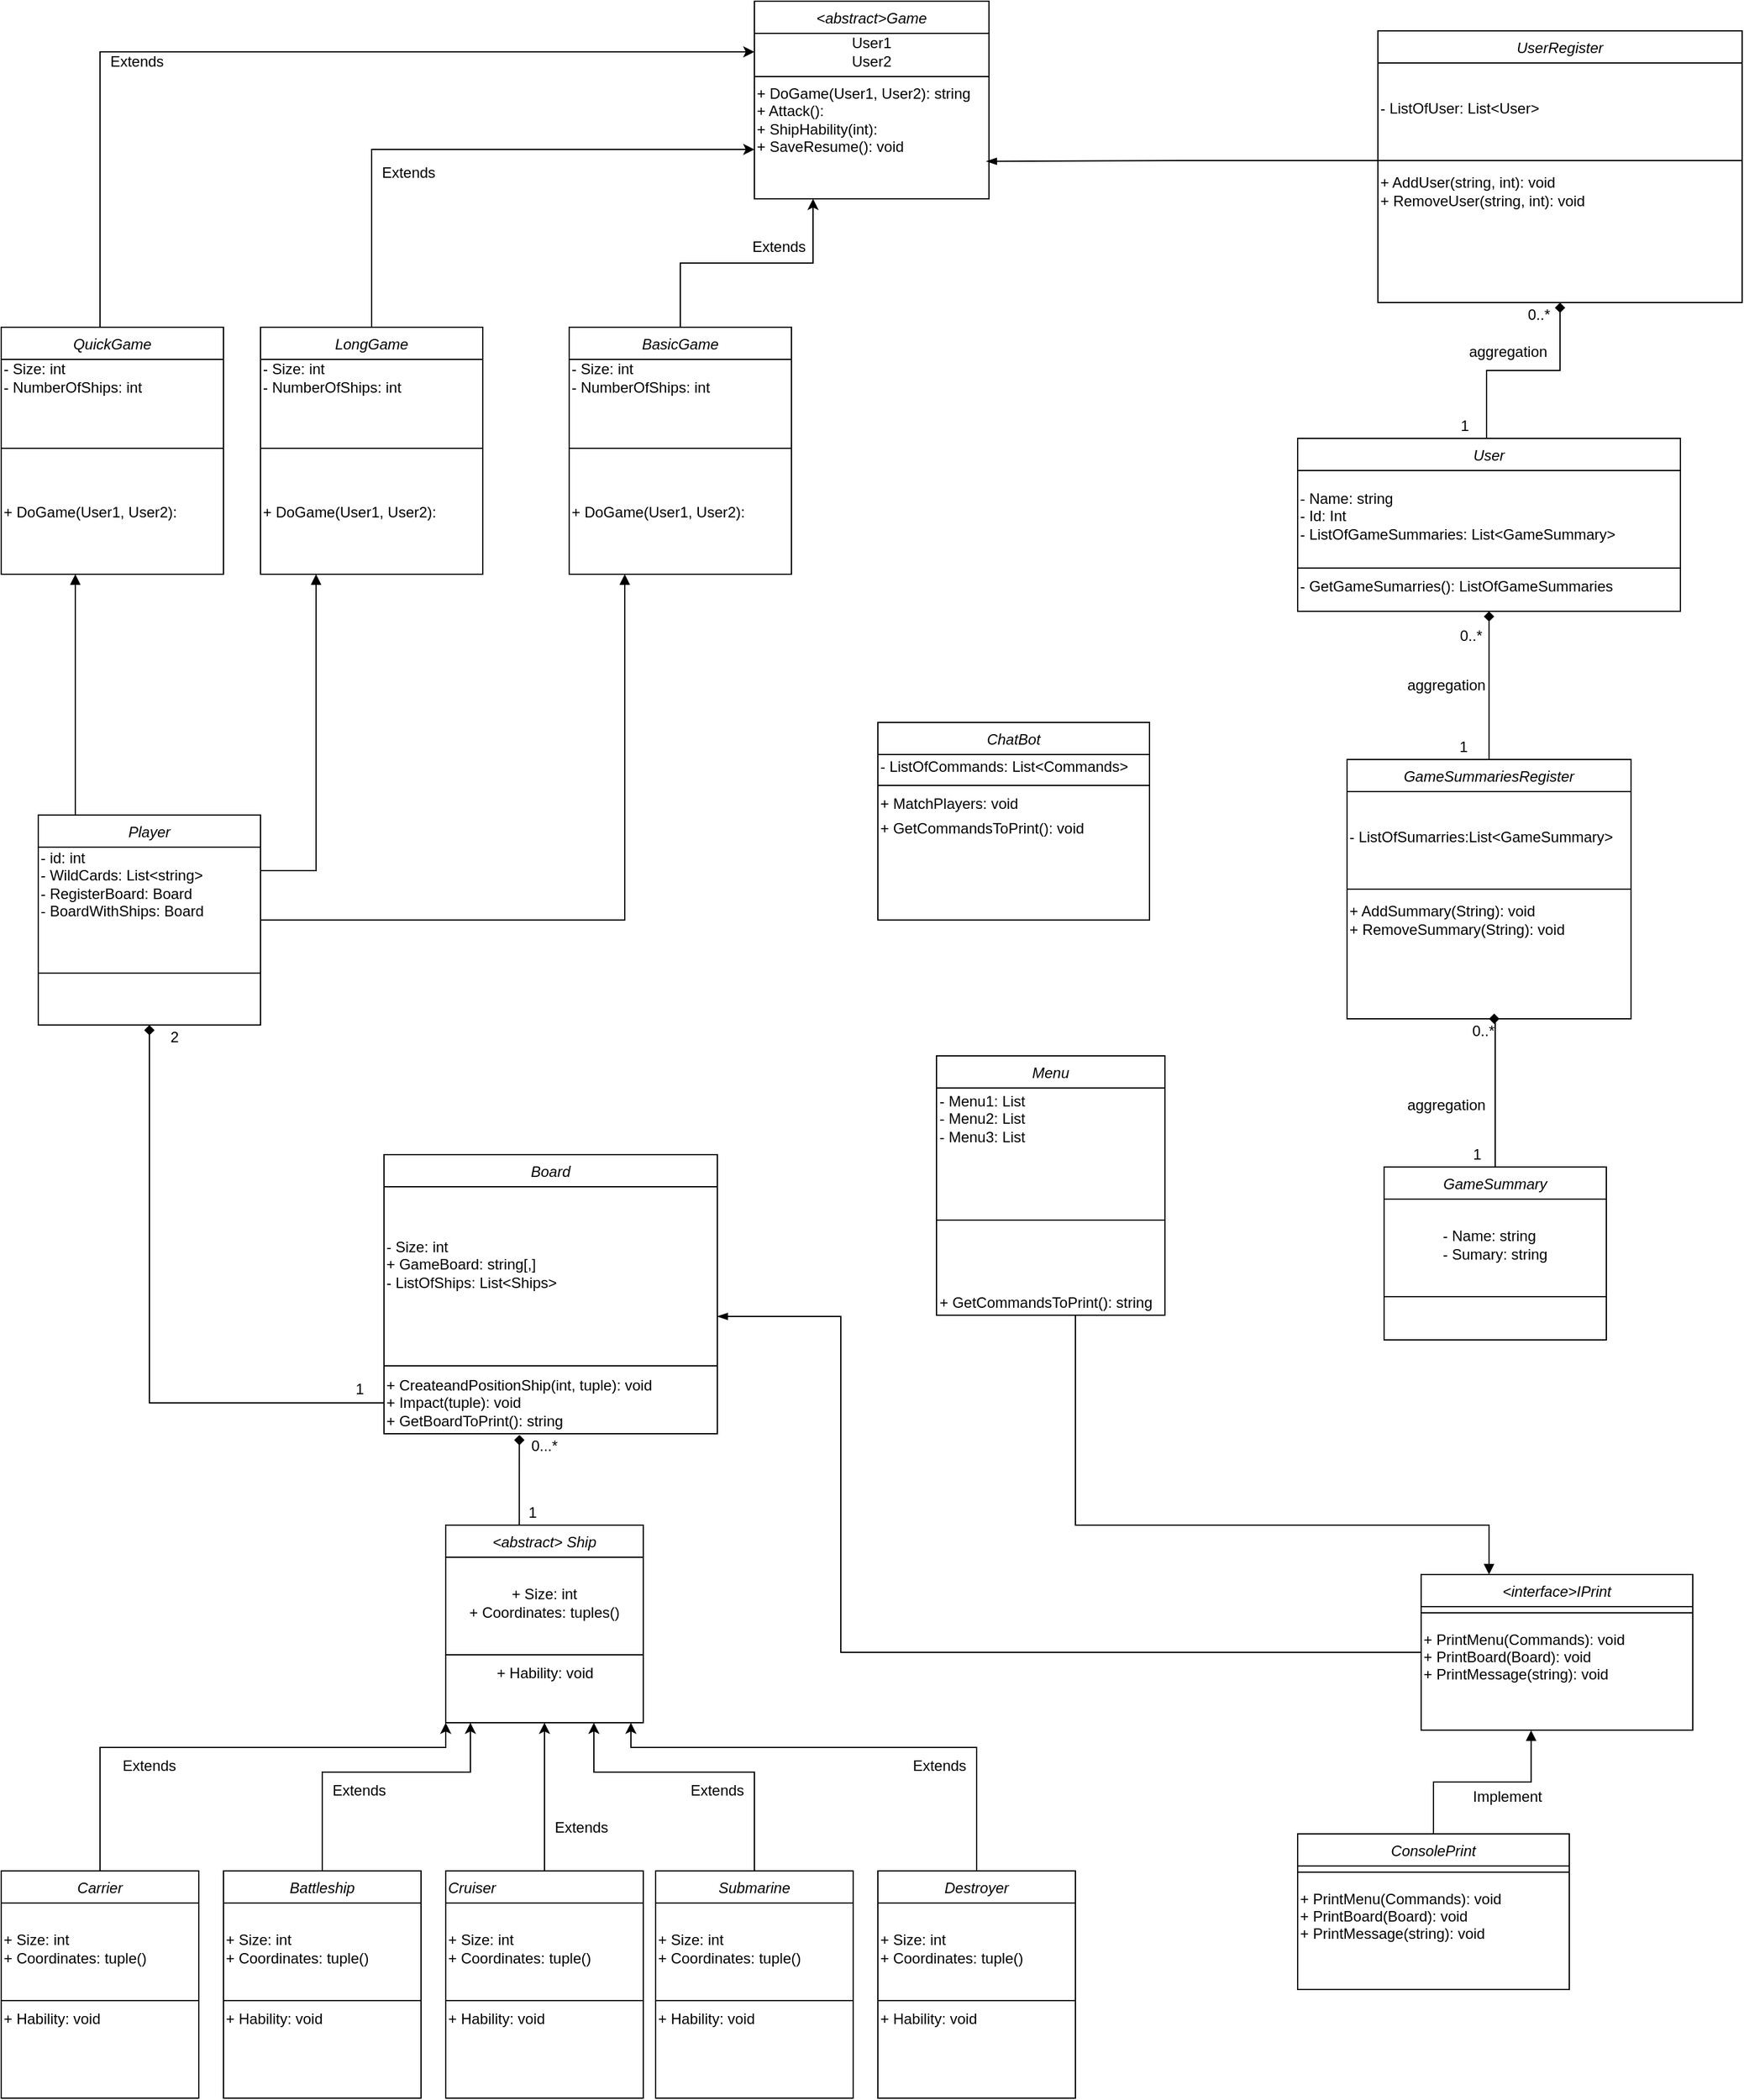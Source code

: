 <mxfile version="18.0.6" type="device"><diagram id="C5RBs43oDa-KdzZeNtuy" name="Page-1"><mxGraphModel dx="2391" dy="2247" grid="1" gridSize="10" guides="1" tooltips="1" connect="1" arrows="1" fold="1" page="1" pageScale="1" pageWidth="827" pageHeight="1169" math="0" shadow="0"><root><mxCell id="WIyWlLk6GJQsqaUBKTNV-0"/><mxCell id="WIyWlLk6GJQsqaUBKTNV-1" parent="WIyWlLk6GJQsqaUBKTNV-0"/><mxCell id="zkfFHV4jXpPFQw0GAbJ--0" value="Board" style="swimlane;fontStyle=2;align=center;verticalAlign=top;childLayout=stackLayout;horizontal=1;startSize=26;horizontalStack=0;resizeParent=1;resizeLast=0;collapsible=1;marginBottom=0;rounded=0;shadow=0;strokeWidth=1;" parent="WIyWlLk6GJQsqaUBKTNV-1" vertex="1"><mxGeometry x="-440" y="350" width="270" height="226" as="geometry"><mxRectangle x="230" y="140" width="160" height="26" as="alternateBounds"/></mxGeometry></mxCell><mxCell id="_jR7pd2ZoYahiFOHz9iY-16" value="&lt;div&gt;- Size: int&lt;/div&gt;&lt;div&gt;&lt;span&gt;+ GameBoard: string[,]&lt;/span&gt;&lt;/div&gt;&lt;div&gt;&lt;span&gt;- ListOfShips: List&amp;lt;Ships&amp;gt;&lt;/span&gt;&lt;/div&gt;&lt;div&gt;&lt;span&gt;&lt;br&gt;&lt;/span&gt;&lt;/div&gt;" style="text;html=1;strokeColor=none;fillColor=none;align=left;verticalAlign=middle;whiteSpace=wrap;rounded=0;" parent="zkfFHV4jXpPFQw0GAbJ--0" vertex="1"><mxGeometry y="26" width="270" height="140" as="geometry"/></mxCell><mxCell id="zkfFHV4jXpPFQw0GAbJ--4" value="" style="line;html=1;strokeWidth=1;align=left;verticalAlign=middle;spacingTop=-1;spacingLeft=3;spacingRight=3;rotatable=0;labelPosition=right;points=[];portConstraint=eastwest;" parent="zkfFHV4jXpPFQw0GAbJ--0" vertex="1"><mxGeometry y="166" width="270" height="10" as="geometry"/></mxCell><mxCell id="pnq5QTD34eQp9yMYSVU1-46" value="+ CreateandPositionShip(int, tuple): void&lt;br&gt;&lt;div style=&quot;&quot;&gt;+ Impact(tuple): void&lt;/div&gt;&lt;div style=&quot;&quot;&gt;+ GetBoardToPrint(): string&lt;/div&gt;" style="text;html=1;align=left;verticalAlign=middle;resizable=0;points=[];autosize=1;strokeColor=none;" parent="zkfFHV4jXpPFQw0GAbJ--0" vertex="1"><mxGeometry y="176" width="270" height="50" as="geometry"/></mxCell><mxCell id="pnq5QTD34eQp9yMYSVU1-64" style="edgeStyle=orthogonalEdgeStyle;rounded=0;orthogonalLoop=1;jettySize=auto;html=1;endArrow=diamond;endFill=1;entryX=0.406;entryY=1.019;entryDx=0;entryDy=0;entryPerimeter=0;" parent="WIyWlLk6GJQsqaUBKTNV-1" source="_jR7pd2ZoYahiFOHz9iY-22" target="pnq5QTD34eQp9yMYSVU1-46" edge="1"><mxGeometry relative="1" as="geometry"><mxPoint x="-310" y="580" as="targetPoint"/><Array as="points"><mxPoint x="-330" y="613"/></Array></mxGeometry></mxCell><mxCell id="_jR7pd2ZoYahiFOHz9iY-22" value="&lt;abstract&gt; Ship" style="swimlane;fontStyle=2;align=center;verticalAlign=top;childLayout=stackLayout;horizontal=1;startSize=26;horizontalStack=0;resizeParent=1;resizeLast=0;collapsible=1;marginBottom=0;rounded=0;shadow=0;strokeWidth=1;" parent="WIyWlLk6GJQsqaUBKTNV-1" vertex="1"><mxGeometry x="-390" y="650" width="160" height="160" as="geometry"><mxRectangle x="230" y="140" width="160" height="26" as="alternateBounds"/></mxGeometry></mxCell><mxCell id="_jR7pd2ZoYahiFOHz9iY-23" value="+ Size: int&lt;br&gt;+ Coordinates: tuples()" style="text;html=1;strokeColor=none;fillColor=none;align=center;verticalAlign=middle;whiteSpace=wrap;rounded=0;" parent="_jR7pd2ZoYahiFOHz9iY-22" vertex="1"><mxGeometry y="26" width="160" height="74" as="geometry"/></mxCell><mxCell id="_jR7pd2ZoYahiFOHz9iY-24" value="" style="line;html=1;strokeWidth=1;align=left;verticalAlign=middle;spacingTop=-1;spacingLeft=3;spacingRight=3;rotatable=0;labelPosition=right;points=[];portConstraint=eastwest;" parent="_jR7pd2ZoYahiFOHz9iY-22" vertex="1"><mxGeometry y="100" width="160" height="10" as="geometry"/></mxCell><mxCell id="_jR7pd2ZoYahiFOHz9iY-31" value="+ Hability: void" style="text;html=1;align=center;verticalAlign=middle;resizable=0;points=[];autosize=1;strokeColor=none;fillColor=none;" parent="_jR7pd2ZoYahiFOHz9iY-22" vertex="1"><mxGeometry y="110" width="160" height="20" as="geometry"/></mxCell><mxCell id="_jR7pd2ZoYahiFOHz9iY-53" style="edgeStyle=orthogonalEdgeStyle;rounded=0;orthogonalLoop=1;jettySize=auto;html=1;entryX=0;entryY=1;entryDx=0;entryDy=0;" parent="WIyWlLk6GJQsqaUBKTNV-1" source="_jR7pd2ZoYahiFOHz9iY-26" target="_jR7pd2ZoYahiFOHz9iY-22" edge="1"><mxGeometry relative="1" as="geometry"><Array as="points"><mxPoint x="-670" y="830"/><mxPoint x="-390" y="830"/></Array></mxGeometry></mxCell><mxCell id="_jR7pd2ZoYahiFOHz9iY-26" value="Carrier" style="swimlane;fontStyle=2;align=center;verticalAlign=top;childLayout=stackLayout;horizontal=1;startSize=26;horizontalStack=0;resizeParent=1;resizeLast=0;collapsible=1;marginBottom=0;rounded=0;shadow=0;strokeWidth=1;" parent="WIyWlLk6GJQsqaUBKTNV-1" vertex="1"><mxGeometry x="-750" y="930" width="160" height="184" as="geometry"><mxRectangle x="230" y="140" width="160" height="26" as="alternateBounds"/></mxGeometry></mxCell><mxCell id="_jR7pd2ZoYahiFOHz9iY-29" value="+ Size: int&lt;br&gt;+ Coordinates: tuple()" style="text;html=1;strokeColor=none;fillColor=none;align=left;verticalAlign=middle;whiteSpace=wrap;rounded=0;" parent="_jR7pd2ZoYahiFOHz9iY-26" vertex="1"><mxGeometry y="26" width="160" height="74" as="geometry"/></mxCell><mxCell id="_jR7pd2ZoYahiFOHz9iY-28" value="" style="line;html=1;strokeWidth=1;align=left;verticalAlign=middle;spacingTop=-1;spacingLeft=3;spacingRight=3;rotatable=0;labelPosition=right;points=[];portConstraint=eastwest;" parent="_jR7pd2ZoYahiFOHz9iY-26" vertex="1"><mxGeometry y="100" width="160" height="10" as="geometry"/></mxCell><mxCell id="_jR7pd2ZoYahiFOHz9iY-30" value="+ Hability: void" style="text;html=1;align=left;verticalAlign=middle;resizable=0;points=[];autosize=1;strokeColor=none;fillColor=none;" parent="_jR7pd2ZoYahiFOHz9iY-26" vertex="1"><mxGeometry y="110" width="160" height="20" as="geometry"/></mxCell><mxCell id="_jR7pd2ZoYahiFOHz9iY-54" style="edgeStyle=orthogonalEdgeStyle;rounded=0;orthogonalLoop=1;jettySize=auto;html=1;" parent="WIyWlLk6GJQsqaUBKTNV-1" source="_jR7pd2ZoYahiFOHz9iY-32" edge="1"><mxGeometry relative="1" as="geometry"><mxPoint x="-370" y="810" as="targetPoint"/><Array as="points"><mxPoint x="-490" y="850"/><mxPoint x="-370" y="850"/></Array></mxGeometry></mxCell><mxCell id="_jR7pd2ZoYahiFOHz9iY-32" value="Battleship" style="swimlane;fontStyle=2;align=center;verticalAlign=top;childLayout=stackLayout;horizontal=1;startSize=26;horizontalStack=0;resizeParent=1;resizeLast=0;collapsible=1;marginBottom=0;rounded=0;shadow=0;strokeWidth=1;" parent="WIyWlLk6GJQsqaUBKTNV-1" vertex="1"><mxGeometry x="-570" y="930" width="160" height="184" as="geometry"><mxRectangle x="230" y="140" width="160" height="26" as="alternateBounds"/></mxGeometry></mxCell><mxCell id="_jR7pd2ZoYahiFOHz9iY-33" value="+ Size: int&lt;br&gt;+ Coordinates: tuple()" style="text;html=1;strokeColor=none;fillColor=none;align=left;verticalAlign=middle;whiteSpace=wrap;rounded=0;" parent="_jR7pd2ZoYahiFOHz9iY-32" vertex="1"><mxGeometry y="26" width="160" height="74" as="geometry"/></mxCell><mxCell id="_jR7pd2ZoYahiFOHz9iY-34" value="" style="line;html=1;strokeWidth=1;align=left;verticalAlign=middle;spacingTop=-1;spacingLeft=3;spacingRight=3;rotatable=0;labelPosition=right;points=[];portConstraint=eastwest;" parent="_jR7pd2ZoYahiFOHz9iY-32" vertex="1"><mxGeometry y="100" width="160" height="10" as="geometry"/></mxCell><mxCell id="_jR7pd2ZoYahiFOHz9iY-35" value="+ Hability: void" style="text;html=1;align=left;verticalAlign=middle;resizable=0;points=[];autosize=1;strokeColor=none;fillColor=none;" parent="_jR7pd2ZoYahiFOHz9iY-32" vertex="1"><mxGeometry y="110" width="160" height="20" as="geometry"/></mxCell><mxCell id="_jR7pd2ZoYahiFOHz9iY-55" style="edgeStyle=orthogonalEdgeStyle;rounded=0;orthogonalLoop=1;jettySize=auto;html=1;entryX=0.5;entryY=1;entryDx=0;entryDy=0;" parent="WIyWlLk6GJQsqaUBKTNV-1" source="_jR7pd2ZoYahiFOHz9iY-36" target="_jR7pd2ZoYahiFOHz9iY-22" edge="1"><mxGeometry relative="1" as="geometry"/></mxCell><mxCell id="_jR7pd2ZoYahiFOHz9iY-36" value="Cruiser" style="swimlane;fontStyle=2;align=left;verticalAlign=top;childLayout=stackLayout;horizontal=1;startSize=26;horizontalStack=0;resizeParent=1;resizeLast=0;collapsible=1;marginBottom=0;rounded=0;shadow=0;strokeWidth=1;" parent="WIyWlLk6GJQsqaUBKTNV-1" vertex="1"><mxGeometry x="-390" y="930" width="160" height="184" as="geometry"><mxRectangle x="230" y="140" width="160" height="26" as="alternateBounds"/></mxGeometry></mxCell><mxCell id="_jR7pd2ZoYahiFOHz9iY-37" value="+ Size: int&lt;br&gt;+ Coordinates: tuple()" style="text;html=1;strokeColor=none;fillColor=none;align=left;verticalAlign=middle;whiteSpace=wrap;rounded=0;" parent="_jR7pd2ZoYahiFOHz9iY-36" vertex="1"><mxGeometry y="26" width="160" height="74" as="geometry"/></mxCell><mxCell id="_jR7pd2ZoYahiFOHz9iY-38" value="" style="line;html=1;strokeWidth=1;align=left;verticalAlign=middle;spacingTop=-1;spacingLeft=3;spacingRight=3;rotatable=0;labelPosition=right;points=[];portConstraint=eastwest;" parent="_jR7pd2ZoYahiFOHz9iY-36" vertex="1"><mxGeometry y="100" width="160" height="10" as="geometry"/></mxCell><mxCell id="_jR7pd2ZoYahiFOHz9iY-39" value="+ Hability: void" style="text;html=1;align=left;verticalAlign=middle;resizable=0;points=[];autosize=1;strokeColor=none;fillColor=none;" parent="_jR7pd2ZoYahiFOHz9iY-36" vertex="1"><mxGeometry y="110" width="160" height="20" as="geometry"/></mxCell><mxCell id="_jR7pd2ZoYahiFOHz9iY-56" style="edgeStyle=orthogonalEdgeStyle;rounded=0;orthogonalLoop=1;jettySize=auto;html=1;entryX=0.75;entryY=1;entryDx=0;entryDy=0;" parent="WIyWlLk6GJQsqaUBKTNV-1" source="_jR7pd2ZoYahiFOHz9iY-45" target="_jR7pd2ZoYahiFOHz9iY-22" edge="1"><mxGeometry relative="1" as="geometry"><Array as="points"><mxPoint x="-140" y="850"/><mxPoint x="-270" y="850"/></Array></mxGeometry></mxCell><mxCell id="_jR7pd2ZoYahiFOHz9iY-45" value="Submarine" style="swimlane;fontStyle=2;align=center;verticalAlign=top;childLayout=stackLayout;horizontal=1;startSize=26;horizontalStack=0;resizeParent=1;resizeLast=0;collapsible=1;marginBottom=0;rounded=0;shadow=0;strokeWidth=1;" parent="WIyWlLk6GJQsqaUBKTNV-1" vertex="1"><mxGeometry x="-220" y="930" width="160" height="184" as="geometry"><mxRectangle x="230" y="140" width="160" height="26" as="alternateBounds"/></mxGeometry></mxCell><mxCell id="_jR7pd2ZoYahiFOHz9iY-46" value="+ Size: int&lt;br&gt;+ Coordinates: tuple()" style="text;html=1;strokeColor=none;fillColor=none;align=left;verticalAlign=middle;whiteSpace=wrap;rounded=0;" parent="_jR7pd2ZoYahiFOHz9iY-45" vertex="1"><mxGeometry y="26" width="160" height="74" as="geometry"/></mxCell><mxCell id="_jR7pd2ZoYahiFOHz9iY-47" value="" style="line;html=1;strokeWidth=1;align=left;verticalAlign=middle;spacingTop=-1;spacingLeft=3;spacingRight=3;rotatable=0;labelPosition=right;points=[];portConstraint=eastwest;" parent="_jR7pd2ZoYahiFOHz9iY-45" vertex="1"><mxGeometry y="100" width="160" height="10" as="geometry"/></mxCell><mxCell id="_jR7pd2ZoYahiFOHz9iY-48" value="+ Hability: void" style="text;html=1;align=left;verticalAlign=middle;resizable=0;points=[];autosize=1;strokeColor=none;fillColor=none;" parent="_jR7pd2ZoYahiFOHz9iY-45" vertex="1"><mxGeometry y="110" width="160" height="20" as="geometry"/></mxCell><mxCell id="_jR7pd2ZoYahiFOHz9iY-57" style="edgeStyle=orthogonalEdgeStyle;rounded=0;orthogonalLoop=1;jettySize=auto;html=1;" parent="WIyWlLk6GJQsqaUBKTNV-1" source="_jR7pd2ZoYahiFOHz9iY-49" edge="1"><mxGeometry relative="1" as="geometry"><mxPoint x="-240" y="810" as="targetPoint"/><Array as="points"><mxPoint x="40" y="830"/><mxPoint x="-240" y="830"/></Array></mxGeometry></mxCell><mxCell id="_jR7pd2ZoYahiFOHz9iY-49" value="Destroyer" style="swimlane;fontStyle=2;align=center;verticalAlign=top;childLayout=stackLayout;horizontal=1;startSize=26;horizontalStack=0;resizeParent=1;resizeLast=0;collapsible=1;marginBottom=0;rounded=0;shadow=0;strokeWidth=1;" parent="WIyWlLk6GJQsqaUBKTNV-1" vertex="1"><mxGeometry x="-40" y="930" width="160" height="184" as="geometry"><mxRectangle x="230" y="140" width="160" height="26" as="alternateBounds"/></mxGeometry></mxCell><mxCell id="_jR7pd2ZoYahiFOHz9iY-50" value="+ Size: int&lt;br&gt;+ Coordinates: tuple()" style="text;html=1;strokeColor=none;fillColor=none;align=left;verticalAlign=middle;whiteSpace=wrap;rounded=0;" parent="_jR7pd2ZoYahiFOHz9iY-49" vertex="1"><mxGeometry y="26" width="160" height="74" as="geometry"/></mxCell><mxCell id="_jR7pd2ZoYahiFOHz9iY-51" value="" style="line;html=1;strokeWidth=1;align=left;verticalAlign=middle;spacingTop=-1;spacingLeft=3;spacingRight=3;rotatable=0;labelPosition=right;points=[];portConstraint=eastwest;" parent="_jR7pd2ZoYahiFOHz9iY-49" vertex="1"><mxGeometry y="100" width="160" height="10" as="geometry"/></mxCell><mxCell id="_jR7pd2ZoYahiFOHz9iY-52" value="+ Hability: void" style="text;html=1;align=left;verticalAlign=middle;resizable=0;points=[];autosize=1;strokeColor=none;fillColor=none;" parent="_jR7pd2ZoYahiFOHz9iY-49" vertex="1"><mxGeometry y="110" width="160" height="20" as="geometry"/></mxCell><mxCell id="_jR7pd2ZoYahiFOHz9iY-58" value="Extends" style="text;html=1;strokeColor=none;fillColor=none;align=center;verticalAlign=middle;whiteSpace=wrap;rounded=0;" parent="WIyWlLk6GJQsqaUBKTNV-1" vertex="1"><mxGeometry x="-660" y="830" width="60" height="30" as="geometry"/></mxCell><mxCell id="_jR7pd2ZoYahiFOHz9iY-84" value="UserRegister" style="swimlane;fontStyle=2;align=center;verticalAlign=top;childLayout=stackLayout;horizontal=1;startSize=26;horizontalStack=0;resizeParent=1;resizeLast=0;collapsible=1;marginBottom=0;rounded=0;shadow=0;strokeWidth=1;" parent="WIyWlLk6GJQsqaUBKTNV-1" vertex="1"><mxGeometry x="365" y="-560" width="295" height="220" as="geometry"><mxRectangle x="230" y="140" width="160" height="26" as="alternateBounds"/></mxGeometry></mxCell><mxCell id="_jR7pd2ZoYahiFOHz9iY-85" value="- ListOfUser: List&amp;lt;User&amp;gt;" style="text;html=1;strokeColor=none;fillColor=none;align=left;verticalAlign=middle;whiteSpace=wrap;rounded=0;" parent="_jR7pd2ZoYahiFOHz9iY-84" vertex="1"><mxGeometry y="26" width="295" height="74" as="geometry"/></mxCell><mxCell id="_jR7pd2ZoYahiFOHz9iY-86" value="" style="line;html=1;strokeWidth=1;align=left;verticalAlign=middle;spacingTop=-1;spacingLeft=3;spacingRight=3;rotatable=0;labelPosition=right;points=[];portConstraint=eastwest;" parent="_jR7pd2ZoYahiFOHz9iY-84" vertex="1"><mxGeometry y="100" width="295" height="10" as="geometry"/></mxCell><mxCell id="_jR7pd2ZoYahiFOHz9iY-87" value="+ AddUser(string, int): void&lt;br&gt;+ RemoveUser(string, int): void" style="text;html=1;align=left;verticalAlign=middle;resizable=0;points=[];autosize=1;strokeColor=none;fillColor=none;" parent="WIyWlLk6GJQsqaUBKTNV-1" vertex="1"><mxGeometry x="365" y="-445" width="180" height="30" as="geometry"/></mxCell><mxCell id="_jR7pd2ZoYahiFOHz9iY-101" style="edgeStyle=orthogonalEdgeStyle;rounded=0;orthogonalLoop=1;jettySize=auto;html=1;entryX=0.5;entryY=1;entryDx=0;entryDy=0;endArrow=diamond;endFill=1;" parent="WIyWlLk6GJQsqaUBKTNV-1" source="_jR7pd2ZoYahiFOHz9iY-95" target="_jR7pd2ZoYahiFOHz9iY-84" edge="1"><mxGeometry relative="1" as="geometry"><Array as="points"><mxPoint x="453" y="-285"/></Array></mxGeometry></mxCell><mxCell id="_jR7pd2ZoYahiFOHz9iY-95" value="User" style="swimlane;fontStyle=2;align=center;verticalAlign=top;childLayout=stackLayout;horizontal=1;startSize=26;horizontalStack=0;resizeParent=1;resizeLast=0;collapsible=1;marginBottom=0;rounded=0;shadow=0;strokeWidth=1;" parent="WIyWlLk6GJQsqaUBKTNV-1" vertex="1"><mxGeometry x="300" y="-230" width="310" height="140" as="geometry"><mxRectangle x="230" y="140" width="160" height="26" as="alternateBounds"/></mxGeometry></mxCell><mxCell id="_jR7pd2ZoYahiFOHz9iY-96" value="&lt;div&gt;&lt;span&gt;- Name: string&lt;/span&gt;&lt;/div&gt;&lt;div&gt;&lt;span&gt;- Id: Int&lt;/span&gt;&lt;/div&gt;- ListOfGameSummaries: List&amp;lt;GameSummary&amp;gt;" style="text;html=1;strokeColor=none;fillColor=none;align=left;verticalAlign=middle;whiteSpace=wrap;rounded=0;" parent="_jR7pd2ZoYahiFOHz9iY-95" vertex="1"><mxGeometry y="26" width="310" height="74" as="geometry"/></mxCell><mxCell id="_jR7pd2ZoYahiFOHz9iY-97" value="" style="line;html=1;strokeWidth=1;align=left;verticalAlign=middle;spacingTop=-1;spacingLeft=3;spacingRight=3;rotatable=0;labelPosition=right;points=[];portConstraint=eastwest;" parent="_jR7pd2ZoYahiFOHz9iY-95" vertex="1"><mxGeometry y="100" width="310" height="10" as="geometry"/></mxCell><mxCell id="_jR7pd2ZoYahiFOHz9iY-118" value="- GetGameSumarries(): ListOfGameSummaries" style="text;html=1;align=left;verticalAlign=middle;resizable=0;points=[];autosize=1;strokeColor=none;fillColor=none;" parent="_jR7pd2ZoYahiFOHz9iY-95" vertex="1"><mxGeometry y="110" width="310" height="20" as="geometry"/></mxCell><mxCell id="_jR7pd2ZoYahiFOHz9iY-102" value="0..*" style="text;html=1;align=center;verticalAlign=middle;resizable=0;points=[];autosize=1;strokeColor=none;fillColor=none;" parent="WIyWlLk6GJQsqaUBKTNV-1" vertex="1"><mxGeometry x="480" y="-340" width="30" height="20" as="geometry"/></mxCell><mxCell id="_jR7pd2ZoYahiFOHz9iY-103" value="1" style="text;html=1;align=center;verticalAlign=middle;resizable=0;points=[];autosize=1;strokeColor=none;fillColor=none;" parent="WIyWlLk6GJQsqaUBKTNV-1" vertex="1"><mxGeometry x="425" y="-250" width="20" height="20" as="geometry"/></mxCell><mxCell id="_jR7pd2ZoYahiFOHz9iY-104" value="aggregation" style="text;html=1;align=center;verticalAlign=middle;resizable=0;points=[];autosize=1;strokeColor=none;fillColor=none;" parent="WIyWlLk6GJQsqaUBKTNV-1" vertex="1"><mxGeometry x="430" y="-310" width="80" height="20" as="geometry"/></mxCell><mxCell id="_jR7pd2ZoYahiFOHz9iY-120" style="edgeStyle=orthogonalEdgeStyle;rounded=0;orthogonalLoop=1;jettySize=auto;html=1;entryX=0.5;entryY=1;entryDx=0;entryDy=0;endArrow=diamond;endFill=1;" parent="WIyWlLk6GJQsqaUBKTNV-1" source="_jR7pd2ZoYahiFOHz9iY-105" target="_jR7pd2ZoYahiFOHz9iY-95" edge="1"><mxGeometry relative="1" as="geometry"/></mxCell><mxCell id="_jR7pd2ZoYahiFOHz9iY-105" value="GameSummariesRegister" style="swimlane;fontStyle=2;align=center;verticalAlign=top;childLayout=stackLayout;horizontal=1;startSize=26;horizontalStack=0;resizeParent=1;resizeLast=0;collapsible=1;marginBottom=0;rounded=0;shadow=0;strokeWidth=1;" parent="WIyWlLk6GJQsqaUBKTNV-1" vertex="1"><mxGeometry x="340" y="30" width="230" height="210" as="geometry"><mxRectangle x="230" y="140" width="160" height="26" as="alternateBounds"/></mxGeometry></mxCell><mxCell id="_jR7pd2ZoYahiFOHz9iY-106" value="- ListOfSumarries:List&amp;lt;GameSummary&amp;gt;" style="text;html=1;strokeColor=none;fillColor=none;align=left;verticalAlign=middle;whiteSpace=wrap;rounded=0;" parent="_jR7pd2ZoYahiFOHz9iY-105" vertex="1"><mxGeometry y="26" width="230" height="74" as="geometry"/></mxCell><mxCell id="_jR7pd2ZoYahiFOHz9iY-107" value="" style="line;html=1;strokeWidth=1;align=left;verticalAlign=middle;spacingTop=-1;spacingLeft=3;spacingRight=3;rotatable=0;labelPosition=right;points=[];portConstraint=eastwest;" parent="_jR7pd2ZoYahiFOHz9iY-105" vertex="1"><mxGeometry y="100" width="230" height="10" as="geometry"/></mxCell><mxCell id="_jR7pd2ZoYahiFOHz9iY-108" value="+ AddSummary(String): void&lt;br&gt;+ RemoveSummary(String): void" style="text;html=1;align=left;verticalAlign=middle;resizable=0;points=[];autosize=1;strokeColor=none;fillColor=none;" parent="WIyWlLk6GJQsqaUBKTNV-1" vertex="1"><mxGeometry x="340" y="145" width="190" height="30" as="geometry"/></mxCell><mxCell id="_jR7pd2ZoYahiFOHz9iY-109" style="edgeStyle=orthogonalEdgeStyle;rounded=0;orthogonalLoop=1;jettySize=auto;html=1;entryX=0.5;entryY=1;entryDx=0;entryDy=0;endArrow=diamond;endFill=1;" parent="WIyWlLk6GJQsqaUBKTNV-1" source="_jR7pd2ZoYahiFOHz9iY-110" target="_jR7pd2ZoYahiFOHz9iY-105" edge="1"><mxGeometry relative="1" as="geometry"><Array as="points"><mxPoint x="460" y="240"/></Array></mxGeometry></mxCell><mxCell id="_jR7pd2ZoYahiFOHz9iY-110" value="GameSummary" style="swimlane;fontStyle=2;align=center;verticalAlign=top;childLayout=stackLayout;horizontal=1;startSize=26;horizontalStack=0;resizeParent=1;resizeLast=0;collapsible=1;marginBottom=0;rounded=0;shadow=0;strokeWidth=1;" parent="WIyWlLk6GJQsqaUBKTNV-1" vertex="1"><mxGeometry x="370" y="360" width="180" height="140" as="geometry"><mxRectangle x="230" y="140" width="160" height="26" as="alternateBounds"/></mxGeometry></mxCell><mxCell id="_jR7pd2ZoYahiFOHz9iY-111" value="&lt;div style=&quot;text-align: left;&quot;&gt;&lt;span style=&quot;background-color: initial;&quot;&gt;- Name: string&lt;/span&gt;&lt;/div&gt;- Sumary: string" style="text;html=1;strokeColor=none;fillColor=none;align=center;verticalAlign=middle;whiteSpace=wrap;rounded=0;" parent="_jR7pd2ZoYahiFOHz9iY-110" vertex="1"><mxGeometry y="26" width="180" height="74" as="geometry"/></mxCell><mxCell id="_jR7pd2ZoYahiFOHz9iY-112" value="" style="line;html=1;strokeWidth=1;align=left;verticalAlign=middle;spacingTop=-1;spacingLeft=3;spacingRight=3;rotatable=0;labelPosition=right;points=[];portConstraint=eastwest;" parent="_jR7pd2ZoYahiFOHz9iY-110" vertex="1"><mxGeometry y="100" width="180" height="10" as="geometry"/></mxCell><mxCell id="_jR7pd2ZoYahiFOHz9iY-114" value="0..*" style="text;html=1;align=center;verticalAlign=middle;resizable=0;points=[];autosize=1;strokeColor=none;fillColor=none;" parent="WIyWlLk6GJQsqaUBKTNV-1" vertex="1"><mxGeometry x="435" y="240" width="30" height="20" as="geometry"/></mxCell><mxCell id="_jR7pd2ZoYahiFOHz9iY-115" value="1" style="text;html=1;align=center;verticalAlign=middle;resizable=0;points=[];autosize=1;strokeColor=none;fillColor=none;" parent="WIyWlLk6GJQsqaUBKTNV-1" vertex="1"><mxGeometry x="435" y="340" width="20" height="20" as="geometry"/></mxCell><mxCell id="_jR7pd2ZoYahiFOHz9iY-116" value="aggregation" style="text;html=1;align=center;verticalAlign=middle;resizable=0;points=[];autosize=1;strokeColor=none;fillColor=none;" parent="WIyWlLk6GJQsqaUBKTNV-1" vertex="1"><mxGeometry x="380" y="300" width="80" height="20" as="geometry"/></mxCell><mxCell id="PRdk37M8YbXiP7v0PsMG-7" value="&lt;abstract&gt;Game" style="swimlane;fontStyle=2;align=center;verticalAlign=top;childLayout=stackLayout;horizontal=1;startSize=26;horizontalStack=0;resizeParent=1;resizeLast=0;collapsible=1;marginBottom=0;rounded=0;shadow=0;strokeWidth=1;" parent="WIyWlLk6GJQsqaUBKTNV-1" vertex="1"><mxGeometry x="-140" y="-584" width="190" height="160" as="geometry"><mxRectangle x="230" y="140" width="160" height="26" as="alternateBounds"/></mxGeometry></mxCell><mxCell id="sBEh5W4wjI4LPNuQyF-k-0" value="User1&lt;br&gt;User2" style="text;html=1;strokeColor=none;fillColor=none;align=center;verticalAlign=middle;whiteSpace=wrap;rounded=0;" parent="PRdk37M8YbXiP7v0PsMG-7" vertex="1"><mxGeometry y="26" width="190" height="30" as="geometry"/></mxCell><mxCell id="PRdk37M8YbXiP7v0PsMG-9" value="" style="line;html=1;strokeWidth=1;align=left;verticalAlign=middle;spacingTop=-1;spacingLeft=3;spacingRight=3;rotatable=0;labelPosition=right;points=[];portConstraint=eastwest;" parent="PRdk37M8YbXiP7v0PsMG-7" vertex="1"><mxGeometry y="56" width="190" height="10" as="geometry"/></mxCell><mxCell id="sBEh5W4wjI4LPNuQyF-k-2" value="+ DoGame(User1, User2): string&lt;br&gt;+ Attack():&amp;nbsp;&lt;br&gt;+ ShipHability(int):&lt;br&gt;+ SaveResume(): void" style="text;html=1;align=left;verticalAlign=middle;resizable=0;points=[];autosize=1;strokeColor=none;fillColor=none;" parent="PRdk37M8YbXiP7v0PsMG-7" vertex="1"><mxGeometry y="66" width="190" height="60" as="geometry"/></mxCell><mxCell id="PRdk37M8YbXiP7v0PsMG-16" value="ChatBot" style="swimlane;fontStyle=2;align=center;verticalAlign=top;childLayout=stackLayout;horizontal=1;startSize=26;horizontalStack=0;resizeParent=1;resizeLast=0;collapsible=1;marginBottom=0;rounded=0;shadow=0;strokeWidth=1;" parent="WIyWlLk6GJQsqaUBKTNV-1" vertex="1"><mxGeometry x="-40" width="220" height="160" as="geometry"><mxRectangle x="230" y="140" width="160" height="26" as="alternateBounds"/></mxGeometry></mxCell><mxCell id="PRdk37M8YbXiP7v0PsMG-12" value="- ListOfCommands: List&amp;lt;Commands&amp;gt;" style="text;html=1;align=left;verticalAlign=middle;resizable=0;points=[];autosize=1;strokeColor=none;fillColor=none;" parent="PRdk37M8YbXiP7v0PsMG-16" vertex="1"><mxGeometry y="26" width="220" height="20" as="geometry"/></mxCell><mxCell id="PRdk37M8YbXiP7v0PsMG-17" value="" style="line;html=1;strokeWidth=1;align=left;verticalAlign=middle;spacingTop=-1;spacingLeft=3;spacingRight=3;rotatable=0;labelPosition=right;points=[];portConstraint=eastwest;" parent="PRdk37M8YbXiP7v0PsMG-16" vertex="1"><mxGeometry y="46" width="220" height="10" as="geometry"/></mxCell><mxCell id="PRdk37M8YbXiP7v0PsMG-15" value="+ MatchPlayers: void" style="text;html=1;align=left;verticalAlign=middle;resizable=0;points=[];autosize=1;strokeColor=none;fillColor=none;" parent="PRdk37M8YbXiP7v0PsMG-16" vertex="1"><mxGeometry y="56" width="220" height="20" as="geometry"/></mxCell><mxCell id="sBEh5W4wjI4LPNuQyF-k-21" value="+ GetCommandsToPrint(): void" style="text;html=1;align=left;verticalAlign=middle;resizable=0;points=[];autosize=1;strokeColor=none;fillColor=none;" parent="PRdk37M8YbXiP7v0PsMG-16" vertex="1"><mxGeometry y="76" width="220" height="20" as="geometry"/></mxCell><mxCell id="PRdk37M8YbXiP7v0PsMG-111" style="edgeStyle=orthogonalEdgeStyle;rounded=0;orthogonalLoop=1;jettySize=auto;html=1;entryX=0.25;entryY=1;entryDx=0;entryDy=0;" parent="WIyWlLk6GJQsqaUBKTNV-1" source="PRdk37M8YbXiP7v0PsMG-19" target="PRdk37M8YbXiP7v0PsMG-7" edge="1"><mxGeometry relative="1" as="geometry"/></mxCell><mxCell id="PRdk37M8YbXiP7v0PsMG-19" value="BasicGame" style="swimlane;fontStyle=2;align=center;verticalAlign=top;childLayout=stackLayout;horizontal=1;startSize=26;horizontalStack=0;resizeParent=1;resizeLast=0;collapsible=1;marginBottom=0;rounded=0;shadow=0;strokeWidth=1;" parent="WIyWlLk6GJQsqaUBKTNV-1" vertex="1"><mxGeometry x="-290" y="-320" width="180" height="200" as="geometry"><mxRectangle x="230" y="140" width="160" height="26" as="alternateBounds"/></mxGeometry></mxCell><mxCell id="pnq5QTD34eQp9yMYSVU1-29" value="- Size: int&lt;br&gt;- NumberOfShips: int" style="text;html=1;align=left;verticalAlign=middle;resizable=0;points=[];autosize=1;strokeColor=none;" parent="PRdk37M8YbXiP7v0PsMG-19" vertex="1"><mxGeometry y="26" width="180" height="30" as="geometry"/></mxCell><mxCell id="PRdk37M8YbXiP7v0PsMG-20" value="" style="line;html=1;strokeWidth=1;align=left;verticalAlign=middle;spacingTop=-1;spacingLeft=3;spacingRight=3;rotatable=0;labelPosition=right;points=[];portConstraint=eastwest;" parent="PRdk37M8YbXiP7v0PsMG-19" vertex="1"><mxGeometry y="56" width="180" height="84" as="geometry"/></mxCell><mxCell id="PRdk37M8YbXiP7v0PsMG-25" value="+ DoGame(User1, User2):&amp;nbsp;" style="text;html=1;align=left;verticalAlign=middle;resizable=0;points=[];autosize=1;strokeColor=none;fillColor=none;" parent="PRdk37M8YbXiP7v0PsMG-19" vertex="1"><mxGeometry y="140" width="180" height="20" as="geometry"/></mxCell><mxCell id="PRdk37M8YbXiP7v0PsMG-27" value="Extends" style="text;html=1;strokeColor=none;fillColor=none;align=center;verticalAlign=middle;whiteSpace=wrap;rounded=0;" parent="WIyWlLk6GJQsqaUBKTNV-1" vertex="1"><mxGeometry x="-150" y="-400" width="60" height="30" as="geometry"/></mxCell><mxCell id="PRdk37M8YbXiP7v0PsMG-69" value="Extends" style="text;html=1;strokeColor=none;fillColor=none;align=center;verticalAlign=middle;whiteSpace=wrap;rounded=0;" parent="WIyWlLk6GJQsqaUBKTNV-1" vertex="1"><mxGeometry x="-310" y="880" width="60" height="30" as="geometry"/></mxCell><mxCell id="PRdk37M8YbXiP7v0PsMG-70" value="Extends" style="text;html=1;strokeColor=none;fillColor=none;align=center;verticalAlign=middle;whiteSpace=wrap;rounded=0;" parent="WIyWlLk6GJQsqaUBKTNV-1" vertex="1"><mxGeometry x="-200" y="850" width="60" height="30" as="geometry"/></mxCell><mxCell id="PRdk37M8YbXiP7v0PsMG-71" value="Extends" style="text;html=1;strokeColor=none;fillColor=none;align=center;verticalAlign=middle;whiteSpace=wrap;rounded=0;" parent="WIyWlLk6GJQsqaUBKTNV-1" vertex="1"><mxGeometry x="-490" y="850" width="60" height="30" as="geometry"/></mxCell><mxCell id="PRdk37M8YbXiP7v0PsMG-72" value="Extends" style="text;html=1;strokeColor=none;fillColor=none;align=center;verticalAlign=middle;whiteSpace=wrap;rounded=0;" parent="WIyWlLk6GJQsqaUBKTNV-1" vertex="1"><mxGeometry x="-20" y="830" width="60" height="30" as="geometry"/></mxCell><mxCell id="PRdk37M8YbXiP7v0PsMG-96" value="LongGame" style="swimlane;fontStyle=2;align=center;verticalAlign=top;childLayout=stackLayout;horizontal=1;startSize=26;horizontalStack=0;resizeParent=1;resizeLast=0;collapsible=1;marginBottom=0;rounded=0;shadow=0;strokeWidth=1;" parent="WIyWlLk6GJQsqaUBKTNV-1" vertex="1"><mxGeometry x="-540" y="-320" width="180" height="200" as="geometry"><mxRectangle x="230" y="140" width="160" height="26" as="alternateBounds"/></mxGeometry></mxCell><mxCell id="pnq5QTD34eQp9yMYSVU1-28" value="- Size: int&lt;br&gt;- NumberOfShips: int" style="text;html=1;align=left;verticalAlign=middle;resizable=0;points=[];autosize=1;strokeColor=none;" parent="PRdk37M8YbXiP7v0PsMG-96" vertex="1"><mxGeometry y="26" width="180" height="30" as="geometry"/></mxCell><mxCell id="PRdk37M8YbXiP7v0PsMG-99" value="" style="line;html=1;strokeWidth=1;align=left;verticalAlign=middle;spacingTop=-1;spacingLeft=3;spacingRight=3;rotatable=0;labelPosition=right;points=[];portConstraint=eastwest;" parent="PRdk37M8YbXiP7v0PsMG-96" vertex="1"><mxGeometry y="56" width="180" height="84" as="geometry"/></mxCell><mxCell id="PRdk37M8YbXiP7v0PsMG-100" value="+ DoGame(User1, User2):&amp;nbsp;" style="text;html=1;align=left;verticalAlign=middle;resizable=0;points=[];autosize=1;strokeColor=none;fillColor=none;" parent="PRdk37M8YbXiP7v0PsMG-96" vertex="1"><mxGeometry y="140" width="180" height="20" as="geometry"/></mxCell><mxCell id="sBEh5W4wjI4LPNuQyF-k-1" style="edgeStyle=orthogonalEdgeStyle;rounded=0;orthogonalLoop=1;jettySize=auto;html=1;entryX=0;entryY=0.5;entryDx=0;entryDy=0;" parent="WIyWlLk6GJQsqaUBKTNV-1" source="PRdk37M8YbXiP7v0PsMG-101" target="sBEh5W4wjI4LPNuQyF-k-0" edge="1"><mxGeometry relative="1" as="geometry"><Array as="points"><mxPoint x="-670" y="-543"/></Array></mxGeometry></mxCell><mxCell id="PRdk37M8YbXiP7v0PsMG-101" value="QuickGame" style="swimlane;fontStyle=2;align=center;verticalAlign=top;childLayout=stackLayout;horizontal=1;startSize=26;horizontalStack=0;resizeParent=1;resizeLast=0;collapsible=1;marginBottom=0;rounded=0;shadow=0;strokeWidth=1;" parent="WIyWlLk6GJQsqaUBKTNV-1" vertex="1"><mxGeometry x="-750" y="-320" width="180" height="200" as="geometry"><mxRectangle x="230" y="140" width="160" height="26" as="alternateBounds"/></mxGeometry></mxCell><mxCell id="pnq5QTD34eQp9yMYSVU1-0" value="- Size: int&lt;br&gt;- NumberOfShips: int" style="text;html=1;align=left;verticalAlign=middle;resizable=0;points=[];autosize=1;strokeColor=none;" parent="PRdk37M8YbXiP7v0PsMG-101" vertex="1"><mxGeometry y="26" width="180" height="30" as="geometry"/></mxCell><mxCell id="PRdk37M8YbXiP7v0PsMG-104" value="" style="line;html=1;strokeWidth=1;align=left;verticalAlign=middle;spacingTop=-1;spacingLeft=3;spacingRight=3;rotatable=0;labelPosition=right;points=[];portConstraint=eastwest;" parent="PRdk37M8YbXiP7v0PsMG-101" vertex="1"><mxGeometry y="56" width="180" height="84" as="geometry"/></mxCell><mxCell id="PRdk37M8YbXiP7v0PsMG-105" value="+ DoGame(User1, User2):&amp;nbsp;" style="text;html=1;align=left;verticalAlign=middle;resizable=0;points=[];autosize=1;strokeColor=none;fillColor=none;" parent="PRdk37M8YbXiP7v0PsMG-101" vertex="1"><mxGeometry y="140" width="180" height="20" as="geometry"/></mxCell><mxCell id="PRdk37M8YbXiP7v0PsMG-112" value="Extends" style="text;html=1;strokeColor=none;fillColor=none;align=center;verticalAlign=middle;whiteSpace=wrap;rounded=0;" parent="WIyWlLk6GJQsqaUBKTNV-1" vertex="1"><mxGeometry x="-450" y="-460" width="60" height="30" as="geometry"/></mxCell><mxCell id="PRdk37M8YbXiP7v0PsMG-113" value="Extends" style="text;html=1;strokeColor=none;fillColor=none;align=center;verticalAlign=middle;whiteSpace=wrap;rounded=0;" parent="WIyWlLk6GJQsqaUBKTNV-1" vertex="1"><mxGeometry x="-670" y="-550" width="60" height="30" as="geometry"/></mxCell><mxCell id="PRdk37M8YbXiP7v0PsMG-114" style="edgeStyle=orthogonalEdgeStyle;rounded=0;orthogonalLoop=1;jettySize=auto;html=1;entryX=0;entryY=0.75;entryDx=0;entryDy=0;" parent="WIyWlLk6GJQsqaUBKTNV-1" source="PRdk37M8YbXiP7v0PsMG-96" target="PRdk37M8YbXiP7v0PsMG-7" edge="1"><mxGeometry relative="1" as="geometry"><mxPoint x="-450" y="-320" as="sourcePoint"/><mxPoint x="-140" y="-464" as="targetPoint"/><Array as="points"><mxPoint x="-450" y="-464"/></Array></mxGeometry></mxCell><mxCell id="pnq5QTD34eQp9yMYSVU1-52" style="edgeStyle=orthogonalEdgeStyle;rounded=0;orthogonalLoop=1;jettySize=auto;html=1;entryX=0.25;entryY=0;entryDx=0;entryDy=0;endArrow=block;endFill=1;" parent="WIyWlLk6GJQsqaUBKTNV-1" source="PRdk37M8YbXiP7v0PsMG-135" target="pnq5QTD34eQp9yMYSVU1-3" edge="1"><mxGeometry relative="1" as="geometry"><Array as="points"><mxPoint x="120" y="650"/><mxPoint x="455" y="650"/></Array></mxGeometry></mxCell><mxCell id="PRdk37M8YbXiP7v0PsMG-135" value="Menu" style="swimlane;fontStyle=2;align=center;verticalAlign=top;childLayout=stackLayout;horizontal=1;startSize=26;horizontalStack=0;resizeParent=1;resizeLast=0;collapsible=1;marginBottom=0;rounded=0;shadow=0;strokeWidth=1;" parent="WIyWlLk6GJQsqaUBKTNV-1" vertex="1"><mxGeometry x="7.5" y="270" width="185" height="210" as="geometry"><mxRectangle x="230" y="140" width="160" height="26" as="alternateBounds"/></mxGeometry></mxCell><mxCell id="PRdk37M8YbXiP7v0PsMG-136" value="- Menu1: List&lt;br&gt;- Menu2: List&lt;br&gt;- Menu3: List" style="text;html=1;align=left;verticalAlign=middle;resizable=0;points=[];autosize=1;strokeColor=none;fillColor=none;" parent="PRdk37M8YbXiP7v0PsMG-135" vertex="1"><mxGeometry y="26" width="185" height="50" as="geometry"/></mxCell><mxCell id="PRdk37M8YbXiP7v0PsMG-137" value="" style="line;html=1;strokeWidth=1;align=left;verticalAlign=middle;spacingTop=-1;spacingLeft=3;spacingRight=3;rotatable=0;labelPosition=right;points=[];portConstraint=eastwest;" parent="PRdk37M8YbXiP7v0PsMG-135" vertex="1"><mxGeometry y="76" width="185" height="114" as="geometry"/></mxCell><mxCell id="sBEh5W4wjI4LPNuQyF-k-32" value="&lt;div style=&quot;&quot;&gt;&lt;span style=&quot;background-color: initial;&quot;&gt;+&amp;nbsp;&lt;/span&gt;&lt;span style=&quot;background-color: initial;&quot;&gt;GetCommandsToPrint(): string&lt;/span&gt;&lt;/div&gt;" style="text;html=1;align=left;verticalAlign=middle;resizable=0;points=[];autosize=1;strokeColor=none;fillColor=none;" parent="PRdk37M8YbXiP7v0PsMG-135" vertex="1"><mxGeometry y="190" width="185" height="20" as="geometry"/></mxCell><mxCell id="pnq5QTD34eQp9yMYSVU1-73" style="edgeStyle=orthogonalEdgeStyle;rounded=0;orthogonalLoop=1;jettySize=auto;html=1;entryX=1;entryY=0.75;entryDx=0;entryDy=0;endArrow=blockThin;endFill=1;" parent="WIyWlLk6GJQsqaUBKTNV-1" source="pnq5QTD34eQp9yMYSVU1-3" target="_jR7pd2ZoYahiFOHz9iY-16" edge="1"><mxGeometry relative="1" as="geometry"><Array as="points"><mxPoint x="-70" y="753"/><mxPoint x="-70" y="481"/></Array></mxGeometry></mxCell><mxCell id="pnq5QTD34eQp9yMYSVU1-3" value="&lt;interface&gt;IPrint" style="swimlane;fontStyle=2;align=center;verticalAlign=top;childLayout=stackLayout;horizontal=1;startSize=26;horizontalStack=0;resizeParent=1;resizeLast=0;collapsible=1;marginBottom=0;rounded=0;shadow=0;strokeWidth=1;" parent="WIyWlLk6GJQsqaUBKTNV-1" vertex="1"><mxGeometry x="400" y="690" width="220" height="126" as="geometry"><mxRectangle x="230" y="140" width="160" height="26" as="alternateBounds"/></mxGeometry></mxCell><mxCell id="pnq5QTD34eQp9yMYSVU1-4" value="" style="line;html=1;strokeWidth=1;align=left;verticalAlign=middle;spacingTop=-1;spacingLeft=3;spacingRight=3;rotatable=0;labelPosition=right;points=[];portConstraint=eastwest;" parent="pnq5QTD34eQp9yMYSVU1-3" vertex="1"><mxGeometry y="26" width="220" height="10" as="geometry"/></mxCell><mxCell id="pnq5QTD34eQp9yMYSVU1-5" value="+ PrintMenu(Commands): void&lt;br&gt;&lt;span style=&quot;color: rgba(0 , 0 , 0 , 0) ; font-family: monospace ; font-size: 0px&quot;&gt;%3CmxGraphModel%3E%3Croot%3E%3CmxCell%20id%3D%220%22%2F%3E%3CmxCell%20id%3D%221%22%20parent%3D%220%22%2F%3E%3CmxCell%20id%3D%222%22%20value%3D%22%2B%20PrintBoard(Board)%22%20style%3D%22text%3Bhtml%3D1%3Balign%3Dcenter%3BverticalAlign%3Dmiddle%3Bresizable%3D0%3Bpoints%3D%5B%5D%3Bautosize%3D1%3BstrokeColor%3Dnone%3BfillColor%3Dnone%3B%22%20vertex%3D%221%22%20parent%3D%221%22%3E%3CmxGeometry%20x%3D%22370%22%20y%3D%22776%22%20width%3D%22180%22%20height%3D%2220%22%20as%3D%22geometry%22%2F%3E%3C%2FmxCell%3E%3C%2Froot%3E%3C%2FmxGraphModel%3E&lt;/span&gt;&lt;span style=&quot;color: rgba(0 , 0 , 0 , 0) ; font-family: monospace ; font-size: 0px&quot;&gt;%3CmxGraphModel%3E%3Croot%3E%3CmxCell%20id%3D%220%22%2F%3E%3CmxCell%20id%3D%221%22%20parent%3D%220%22%2F%3E%3CmxCell%20id%3D%222%22%20value%3D%22%2B%20PrintBoard(Board)%22%20style%3D%22text%3Bhtml%3D1%3Balign%3Dcenter%3BverticalAlign%3Dmiddle%3Bresizable%3D0%3Bpoints%3D%5B%5D%3Bautosize%3D1%3BstrokeColor%3Dnone%3BfillColor%3Dnone%3B%22%20vertex%3D%221%22%20parent%3D%221%22%3E%3CmxGeometry%20x%3D%22370%22%20y%3D%22776%22%20width%3D%22180%22%20height%3D%2220%22%20as%3D%22geometry%22%2F%3E%3C%2FmxCell%3E%3C%2Froot%3E%3C%2FmxGraphModel%3E&lt;/span&gt;&lt;span style=&quot;text-align: center&quot;&gt;+ PrintBoard(Board): void&lt;br&gt;+&lt;/span&gt;&lt;span style=&quot;text-align: center&quot;&gt;&amp;nbsp;PrintMessage(string): void&lt;/span&gt;&lt;span style=&quot;text-align: center&quot;&gt;&lt;br&gt;&lt;/span&gt;&lt;span style=&quot;color: rgba(0 , 0 , 0 , 0) ; font-family: monospace ; font-size: 0px&quot;&gt;&amp;nbsp;&lt;br&gt;+&lt;br&gt;&lt;/span&gt;" style="text;html=1;align=left;verticalAlign=middle;resizable=0;points=[];autosize=1;strokeColor=none;fillColor=none;" parent="pnq5QTD34eQp9yMYSVU1-3" vertex="1"><mxGeometry y="36" width="220" height="90" as="geometry"/></mxCell><mxCell id="pnq5QTD34eQp9yMYSVU1-16" style="edgeStyle=orthogonalEdgeStyle;rounded=0;orthogonalLoop=1;jettySize=auto;html=1;entryX=0.405;entryY=1.002;entryDx=0;entryDy=0;entryPerimeter=0;endArrow=block;endFill=1;" parent="WIyWlLk6GJQsqaUBKTNV-1" source="pnq5QTD34eQp9yMYSVU1-12" target="pnq5QTD34eQp9yMYSVU1-5" edge="1"><mxGeometry relative="1" as="geometry"/></mxCell><mxCell id="pnq5QTD34eQp9yMYSVU1-12" value="ConsolePrint" style="swimlane;fontStyle=2;align=center;verticalAlign=top;childLayout=stackLayout;horizontal=1;startSize=26;horizontalStack=0;resizeParent=1;resizeLast=0;collapsible=1;marginBottom=0;rounded=0;shadow=0;strokeWidth=1;" parent="WIyWlLk6GJQsqaUBKTNV-1" vertex="1"><mxGeometry x="300" y="900" width="220" height="126" as="geometry"><mxRectangle x="230" y="140" width="160" height="26" as="alternateBounds"/></mxGeometry></mxCell><mxCell id="pnq5QTD34eQp9yMYSVU1-13" value="" style="line;html=1;strokeWidth=1;align=left;verticalAlign=middle;spacingTop=-1;spacingLeft=3;spacingRight=3;rotatable=0;labelPosition=right;points=[];portConstraint=eastwest;" parent="pnq5QTD34eQp9yMYSVU1-12" vertex="1"><mxGeometry y="26" width="220" height="10" as="geometry"/></mxCell><mxCell id="pnq5QTD34eQp9yMYSVU1-14" value="+ PrintMenu(Commands): void&lt;br&gt;&lt;span style=&quot;color: rgba(0 , 0 , 0 , 0) ; font-family: monospace ; font-size: 0px&quot;&gt;%3CmxGraphModel%3E%3Croot%3E%3CmxCell%20id%3D%220%22%2F%3E%3CmxCell%20id%3D%221%22%20parent%3D%220%22%2F%3E%3CmxCell%20id%3D%222%22%20value%3D%22%2B%20PrintBoard(Board)%22%20style%3D%22text%3Bhtml%3D1%3Balign%3Dcenter%3BverticalAlign%3Dmiddle%3Bresizable%3D0%3Bpoints%3D%5B%5D%3Bautosize%3D1%3BstrokeColor%3Dnone%3BfillColor%3Dnone%3B%22%20vertex%3D%221%22%20parent%3D%221%22%3E%3CmxGeometry%20x%3D%22370%22%20y%3D%22776%22%20width%3D%22180%22%20height%3D%2220%22%20as%3D%22geometry%22%2F%3E%3C%2FmxCell%3E%3C%2Froot%3E%3C%2FmxGraphModel%3E&lt;/span&gt;&lt;span style=&quot;color: rgba(0 , 0 , 0 , 0) ; font-family: monospace ; font-size: 0px&quot;&gt;%3CmxGraphModel%3E%3Croot%3E%3CmxCell%20id%3D%220%22%2F%3E%3CmxCell%20id%3D%221%22%20parent%3D%220%22%2F%3E%3CmxCell%20id%3D%222%22%20value%3D%22%2B%20PrintBoard(Board)%22%20style%3D%22text%3Bhtml%3D1%3Balign%3Dcenter%3BverticalAlign%3Dmiddle%3Bresizable%3D0%3Bpoints%3D%5B%5D%3Bautosize%3D1%3BstrokeColor%3Dnone%3BfillColor%3Dnone%3B%22%20vertex%3D%221%22%20parent%3D%221%22%3E%3CmxGeometry%20x%3D%22370%22%20y%3D%22776%22%20width%3D%22180%22%20height%3D%2220%22%20as%3D%22geometry%22%2F%3E%3C%2FmxCell%3E%3C%2Froot%3E%3C%2FmxGraphModel%3E&lt;/span&gt;&lt;span style=&quot;text-align: center&quot;&gt;+ PrintBoard(Board): void&lt;br&gt;+&lt;/span&gt;&lt;span style=&quot;text-align: center&quot;&gt;&amp;nbsp;PrintMessage(string): void&lt;/span&gt;&lt;span style=&quot;text-align: center&quot;&gt;&lt;br&gt;&lt;/span&gt;&lt;span style=&quot;color: rgba(0 , 0 , 0 , 0) ; font-family: monospace ; font-size: 0px&quot;&gt;&amp;nbsp;&lt;br&gt;+&lt;br&gt;&lt;/span&gt;" style="text;html=1;align=left;verticalAlign=middle;resizable=0;points=[];autosize=1;strokeColor=none;fillColor=none;" parent="pnq5QTD34eQp9yMYSVU1-12" vertex="1"><mxGeometry y="36" width="220" height="90" as="geometry"/></mxCell><mxCell id="pnq5QTD34eQp9yMYSVU1-17" value="Implement" style="text;html=1;strokeColor=none;fillColor=none;align=center;verticalAlign=middle;whiteSpace=wrap;rounded=0;" parent="WIyWlLk6GJQsqaUBKTNV-1" vertex="1"><mxGeometry x="450" y="860" width="40" height="20" as="geometry"/></mxCell><mxCell id="pnq5QTD34eQp9yMYSVU1-42" style="edgeStyle=orthogonalEdgeStyle;rounded=0;orthogonalLoop=1;jettySize=auto;html=1;endArrow=block;endFill=1;" parent="WIyWlLk6GJQsqaUBKTNV-1" source="pnq5QTD34eQp9yMYSVU1-30" edge="1"><mxGeometry relative="1" as="geometry"><mxPoint x="-690" y="-120" as="targetPoint"/><Array as="points"><mxPoint x="-690" y="-120"/></Array></mxGeometry></mxCell><mxCell id="pnq5QTD34eQp9yMYSVU1-44" style="edgeStyle=orthogonalEdgeStyle;rounded=0;orthogonalLoop=1;jettySize=auto;html=1;entryX=0.25;entryY=1;entryDx=0;entryDy=0;endArrow=block;endFill=1;" parent="WIyWlLk6GJQsqaUBKTNV-1" source="pnq5QTD34eQp9yMYSVU1-30" target="PRdk37M8YbXiP7v0PsMG-96" edge="1"><mxGeometry relative="1" as="geometry"><Array as="points"><mxPoint x="-495" y="120"/></Array></mxGeometry></mxCell><mxCell id="pnq5QTD34eQp9yMYSVU1-45" style="edgeStyle=orthogonalEdgeStyle;rounded=0;orthogonalLoop=1;jettySize=auto;html=1;entryX=0.25;entryY=1;entryDx=0;entryDy=0;endArrow=block;endFill=1;" parent="WIyWlLk6GJQsqaUBKTNV-1" source="pnq5QTD34eQp9yMYSVU1-30" target="PRdk37M8YbXiP7v0PsMG-19" edge="1"><mxGeometry relative="1" as="geometry"/></mxCell><mxCell id="pnq5QTD34eQp9yMYSVU1-30" value="Player" style="swimlane;fontStyle=2;align=center;verticalAlign=top;childLayout=stackLayout;horizontal=1;startSize=26;horizontalStack=0;resizeParent=1;resizeLast=0;collapsible=1;marginBottom=0;rounded=0;shadow=0;strokeWidth=1;" parent="WIyWlLk6GJQsqaUBKTNV-1" vertex="1"><mxGeometry x="-720" y="75" width="180" height="170" as="geometry"><mxRectangle x="230" y="140" width="160" height="26" as="alternateBounds"/></mxGeometry></mxCell><mxCell id="pnq5QTD34eQp9yMYSVU1-31" value="- id: int&lt;br&gt;- WildCards: List&amp;lt;string&amp;gt;&lt;br&gt;- RegisterBoard: Board&lt;br&gt;- BoardWithShips: Board" style="text;html=1;align=left;verticalAlign=middle;resizable=0;points=[];autosize=1;strokeColor=none;" parent="pnq5QTD34eQp9yMYSVU1-30" vertex="1"><mxGeometry y="26" width="180" height="60" as="geometry"/></mxCell><mxCell id="pnq5QTD34eQp9yMYSVU1-32" value="" style="line;html=1;strokeWidth=1;align=left;verticalAlign=middle;spacingTop=-1;spacingLeft=3;spacingRight=3;rotatable=0;labelPosition=right;points=[];portConstraint=eastwest;" parent="pnq5QTD34eQp9yMYSVU1-30" vertex="1"><mxGeometry y="86" width="180" height="84" as="geometry"/></mxCell><mxCell id="pnq5QTD34eQp9yMYSVU1-49" style="edgeStyle=orthogonalEdgeStyle;rounded=0;orthogonalLoop=1;jettySize=auto;html=1;entryX=0.5;entryY=1;entryDx=0;entryDy=0;endArrow=diamond;endFill=1;" parent="WIyWlLk6GJQsqaUBKTNV-1" source="pnq5QTD34eQp9yMYSVU1-46" target="pnq5QTD34eQp9yMYSVU1-30" edge="1"><mxGeometry relative="1" as="geometry"/></mxCell><mxCell id="pnq5QTD34eQp9yMYSVU1-53" value="aggregation" style="text;html=1;align=center;verticalAlign=middle;resizable=0;points=[];autosize=1;strokeColor=none;fillColor=none;" parent="WIyWlLk6GJQsqaUBKTNV-1" vertex="1"><mxGeometry x="380" y="-40" width="80" height="20" as="geometry"/></mxCell><mxCell id="pnq5QTD34eQp9yMYSVU1-54" value="1" style="text;html=1;align=center;verticalAlign=middle;resizable=0;points=[];autosize=1;strokeColor=none;fillColor=none;" parent="WIyWlLk6GJQsqaUBKTNV-1" vertex="1"><mxGeometry x="424" y="10" width="20" height="20" as="geometry"/></mxCell><mxCell id="pnq5QTD34eQp9yMYSVU1-55" value="0..*" style="text;html=1;align=center;verticalAlign=middle;resizable=0;points=[];autosize=1;strokeColor=none;fillColor=none;" parent="WIyWlLk6GJQsqaUBKTNV-1" vertex="1"><mxGeometry x="425" y="-80" width="30" height="20" as="geometry"/></mxCell><mxCell id="pnq5QTD34eQp9yMYSVU1-58" value="2" style="text;html=1;align=center;verticalAlign=middle;resizable=0;points=[];autosize=1;strokeColor=none;fillColor=none;" parent="WIyWlLk6GJQsqaUBKTNV-1" vertex="1"><mxGeometry x="-620" y="245" width="20" height="20" as="geometry"/></mxCell><mxCell id="pnq5QTD34eQp9yMYSVU1-60" value="1" style="text;html=1;align=center;verticalAlign=middle;resizable=0;points=[];autosize=1;strokeColor=none;fillColor=none;" parent="WIyWlLk6GJQsqaUBKTNV-1" vertex="1"><mxGeometry x="-470" y="530" width="20" height="20" as="geometry"/></mxCell><mxCell id="pnq5QTD34eQp9yMYSVU1-65" value="1" style="text;html=1;align=center;verticalAlign=middle;resizable=0;points=[];autosize=1;strokeColor=none;fillColor=none;" parent="WIyWlLk6GJQsqaUBKTNV-1" vertex="1"><mxGeometry x="-330" y="630" width="20" height="20" as="geometry"/></mxCell><mxCell id="pnq5QTD34eQp9yMYSVU1-68" value="0...*" style="text;html=1;strokeColor=none;fillColor=none;align=center;verticalAlign=middle;whiteSpace=wrap;rounded=0;" parent="WIyWlLk6GJQsqaUBKTNV-1" vertex="1"><mxGeometry x="-330" y="576" width="40" height="20" as="geometry"/></mxCell><mxCell id="pnq5QTD34eQp9yMYSVU1-74" style="edgeStyle=orthogonalEdgeStyle;rounded=0;orthogonalLoop=1;jettySize=auto;html=1;entryX=0.989;entryY=1.061;entryDx=0;entryDy=0;entryPerimeter=0;endArrow=blockThin;endFill=1;" parent="WIyWlLk6GJQsqaUBKTNV-1" source="_jR7pd2ZoYahiFOHz9iY-86" target="sBEh5W4wjI4LPNuQyF-k-2" edge="1"><mxGeometry relative="1" as="geometry"/></mxCell></root></mxGraphModel></diagram></mxfile>
